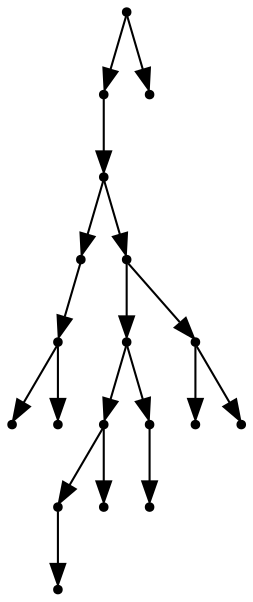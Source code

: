 digraph {
  18 [shape=point];
  16 [shape=point];
  15 [shape=point];
  3 [shape=point];
  2 [shape=point];
  0 [shape=point];
  1 [shape=point];
  14 [shape=point];
  10 [shape=point];
  7 [shape=point];
  5 [shape=point];
  4 [shape=point];
  6 [shape=point];
  9 [shape=point];
  8 [shape=point];
  13 [shape=point];
  11 [shape=point];
  12 [shape=point];
  17 [shape=point];
18 -> 16;
16 -> 15;
15 -> 3;
3 -> 2;
2 -> 0;
2 -> 1;
15 -> 14;
14 -> 10;
10 -> 7;
7 -> 5;
5 -> 4;
7 -> 6;
10 -> 9;
9 -> 8;
14 -> 13;
13 -> 11;
13 -> 12;
18 -> 17;
}
